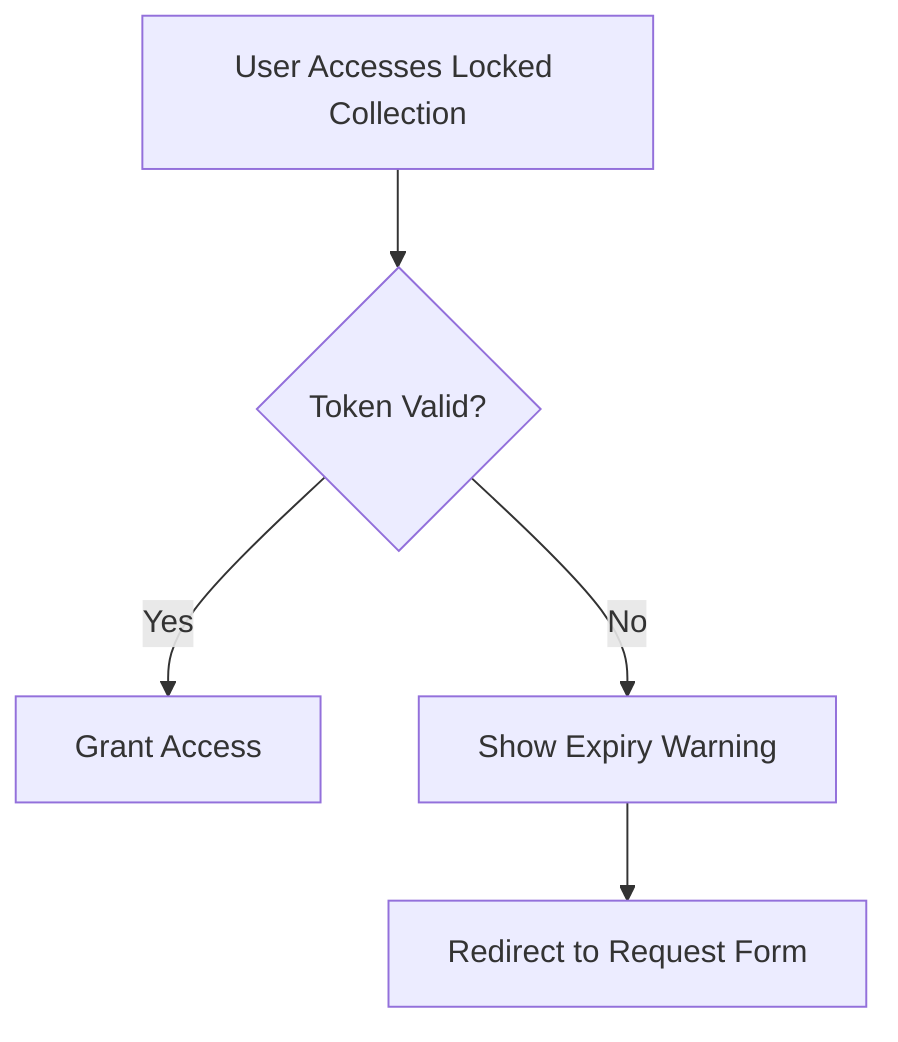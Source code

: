 flowchart TD
    A[User Accesses Locked Collection] --> B{Token Valid?}
    B -->|Yes| C[Grant Access]
    B -->|No| D[Show Expiry Warning]
    D --> E[Redirect to Request Form]